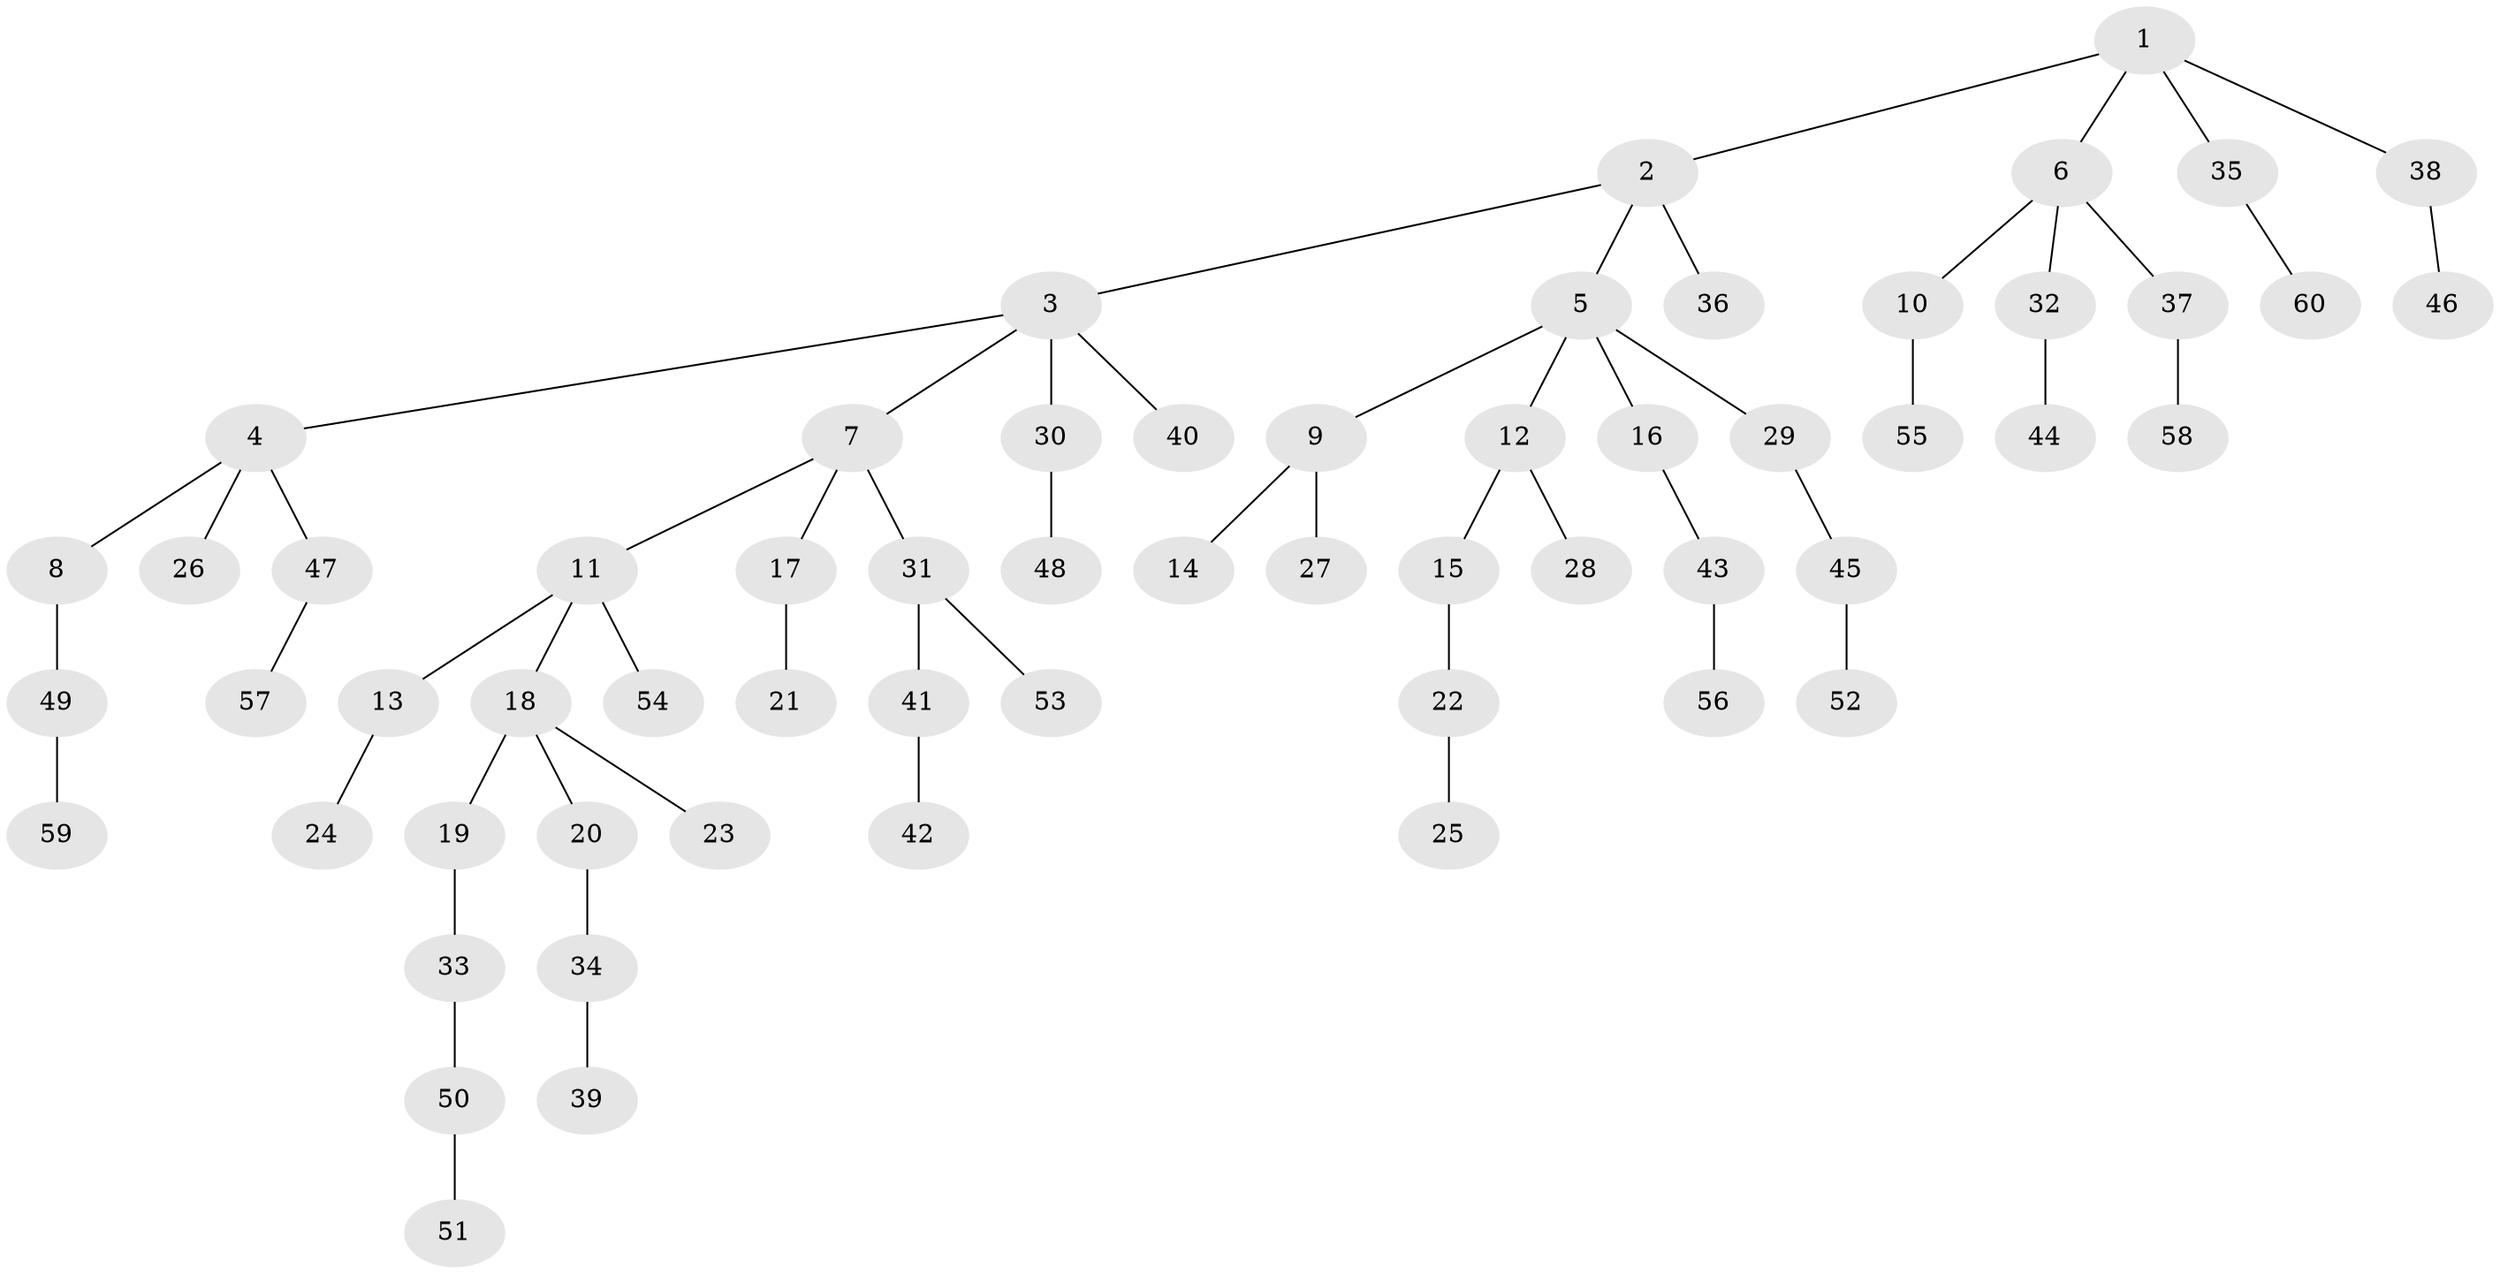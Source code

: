 // Generated by graph-tools (version 1.1) at 2025/50/03/09/25 03:50:17]
// undirected, 60 vertices, 59 edges
graph export_dot {
graph [start="1"]
  node [color=gray90,style=filled];
  1;
  2;
  3;
  4;
  5;
  6;
  7;
  8;
  9;
  10;
  11;
  12;
  13;
  14;
  15;
  16;
  17;
  18;
  19;
  20;
  21;
  22;
  23;
  24;
  25;
  26;
  27;
  28;
  29;
  30;
  31;
  32;
  33;
  34;
  35;
  36;
  37;
  38;
  39;
  40;
  41;
  42;
  43;
  44;
  45;
  46;
  47;
  48;
  49;
  50;
  51;
  52;
  53;
  54;
  55;
  56;
  57;
  58;
  59;
  60;
  1 -- 2;
  1 -- 6;
  1 -- 35;
  1 -- 38;
  2 -- 3;
  2 -- 5;
  2 -- 36;
  3 -- 4;
  3 -- 7;
  3 -- 30;
  3 -- 40;
  4 -- 8;
  4 -- 26;
  4 -- 47;
  5 -- 9;
  5 -- 12;
  5 -- 16;
  5 -- 29;
  6 -- 10;
  6 -- 32;
  6 -- 37;
  7 -- 11;
  7 -- 17;
  7 -- 31;
  8 -- 49;
  9 -- 14;
  9 -- 27;
  10 -- 55;
  11 -- 13;
  11 -- 18;
  11 -- 54;
  12 -- 15;
  12 -- 28;
  13 -- 24;
  15 -- 22;
  16 -- 43;
  17 -- 21;
  18 -- 19;
  18 -- 20;
  18 -- 23;
  19 -- 33;
  20 -- 34;
  22 -- 25;
  29 -- 45;
  30 -- 48;
  31 -- 41;
  31 -- 53;
  32 -- 44;
  33 -- 50;
  34 -- 39;
  35 -- 60;
  37 -- 58;
  38 -- 46;
  41 -- 42;
  43 -- 56;
  45 -- 52;
  47 -- 57;
  49 -- 59;
  50 -- 51;
}
